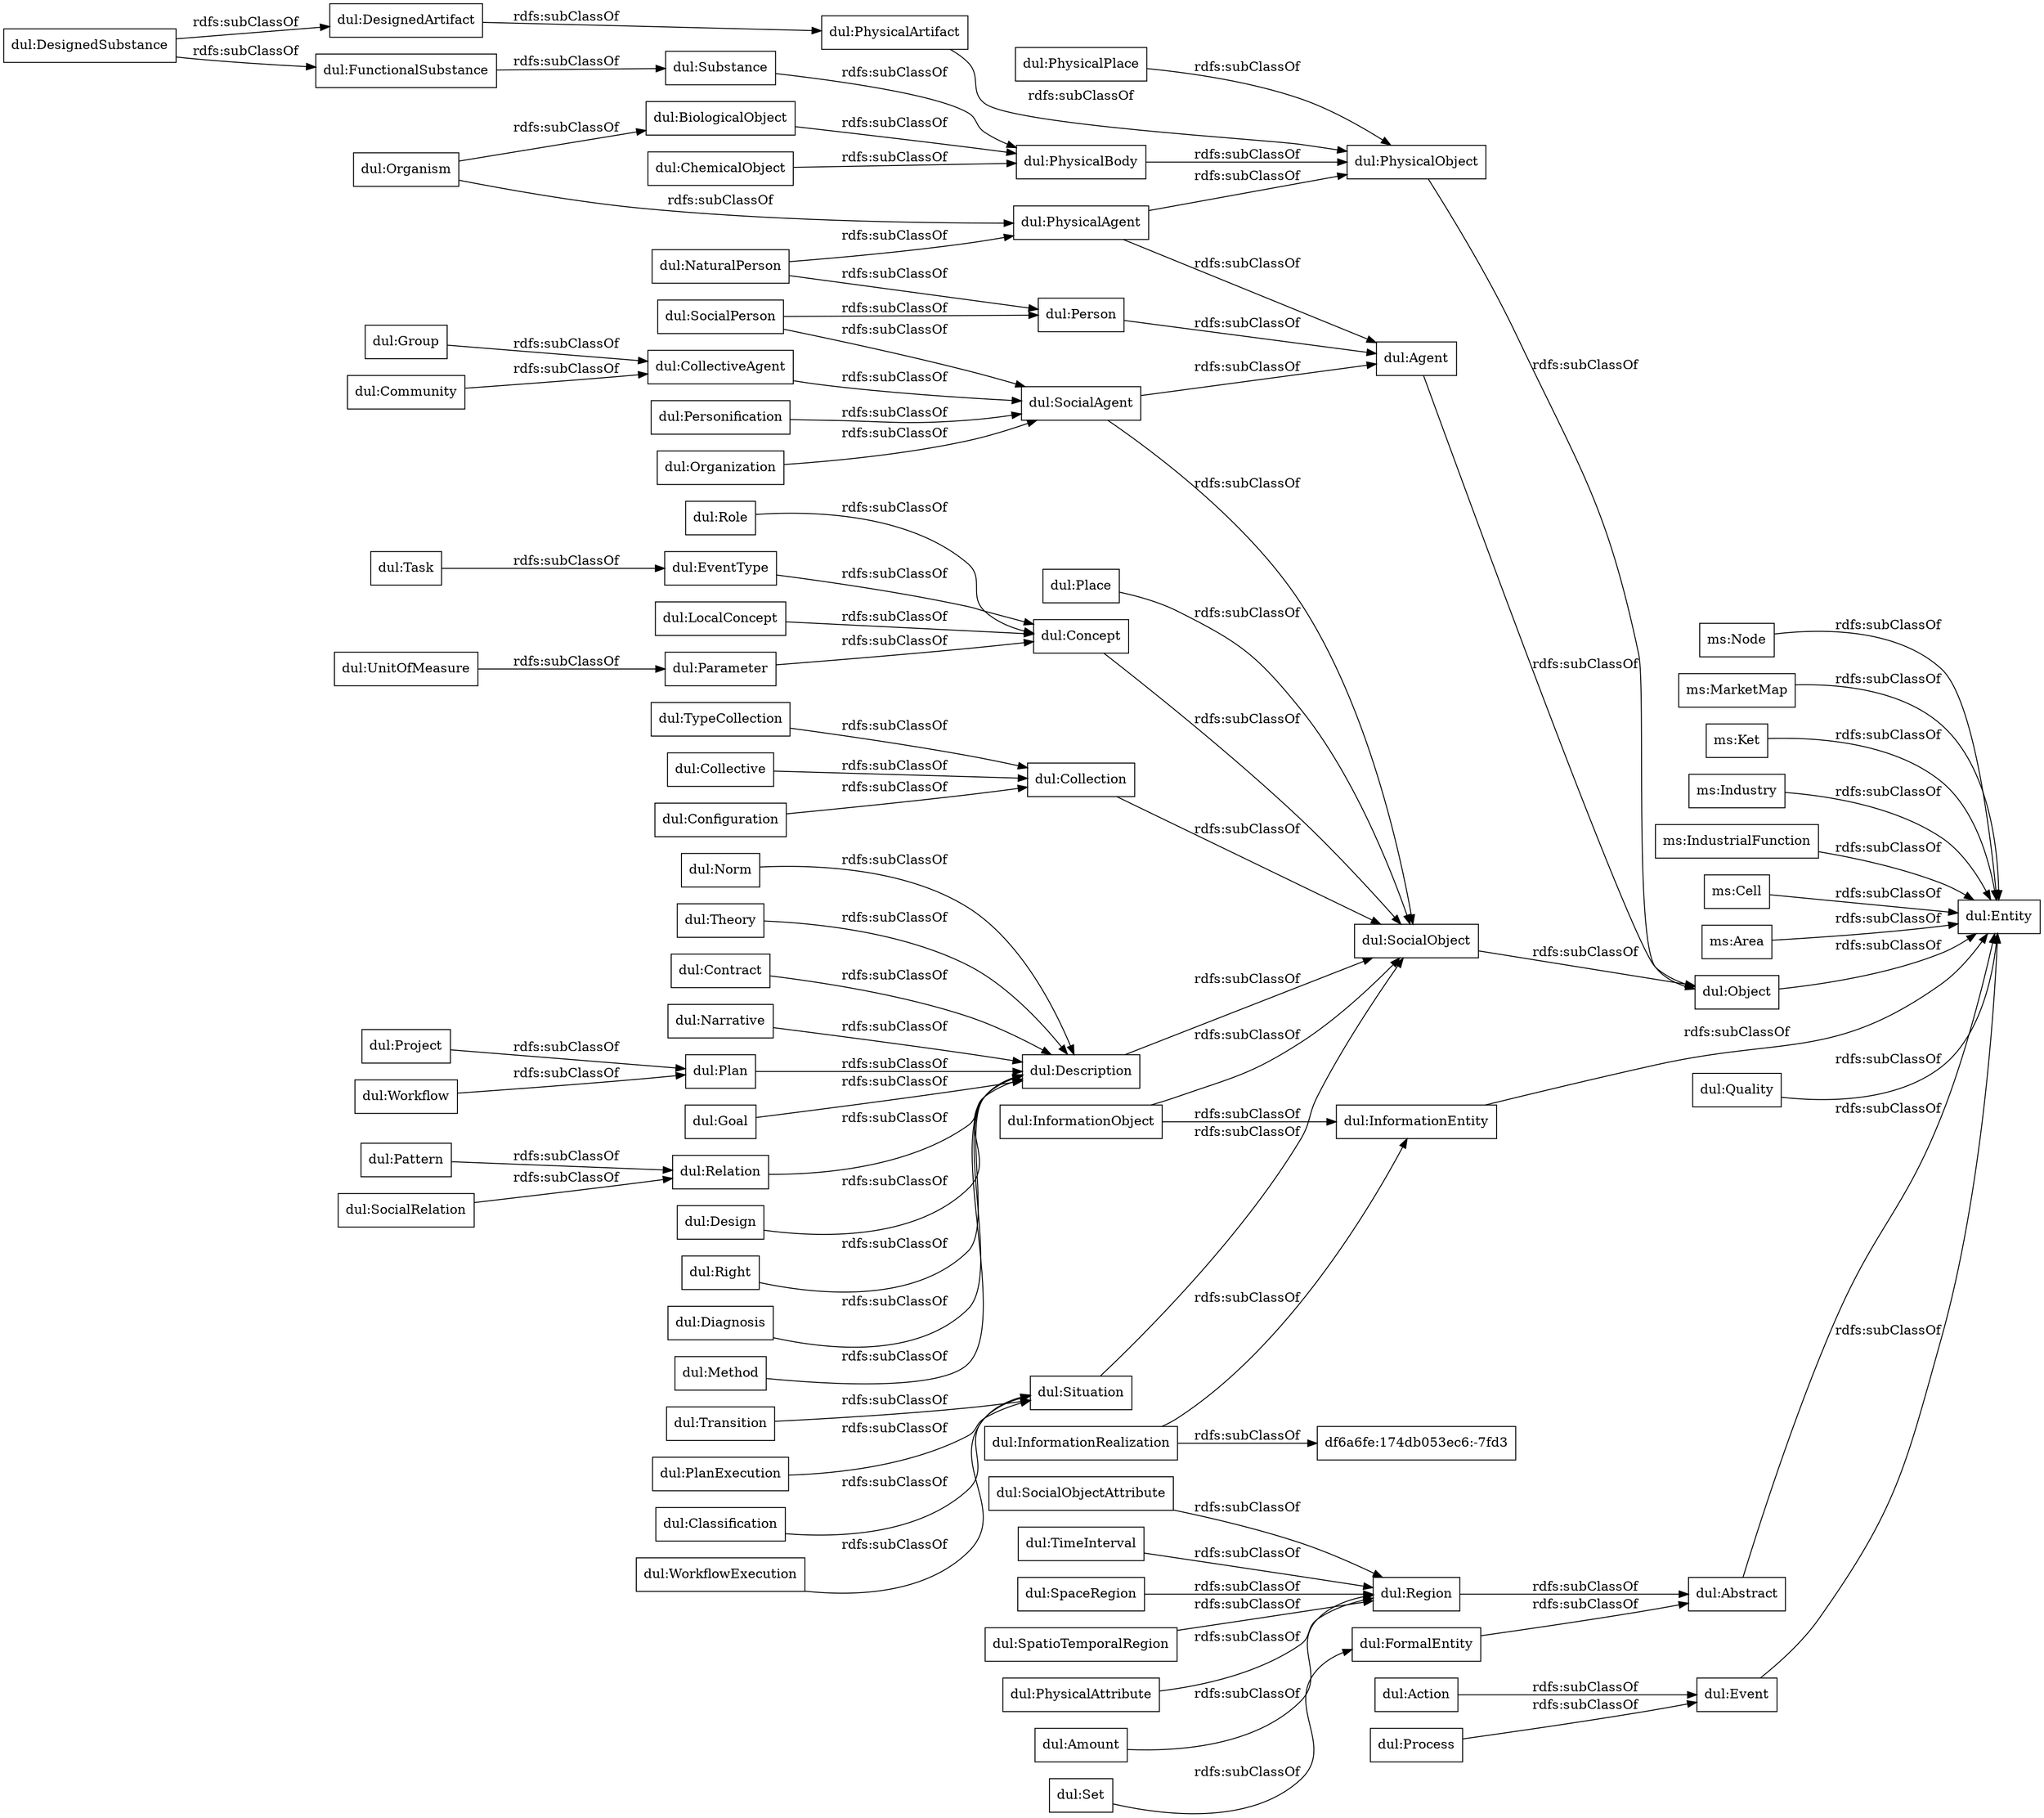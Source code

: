 digraph ar2dtool_diagram { 
rankdir=LR;
size="1000"
node [shape = rectangle, color="black"]; "ms:Node" "ms:MarketMap" "ms:Ket" "ms:Industry" "ms:IndustrialFunction" "ms:Cell" "ms:Area" "dul:Goal" "dul:FormalEntity" "dul:EventType" "dul:PhysicalBody" "dul:Object" "dul:Description" "dul:PhysicalAgent" "dul:Relation" "dul:Role" "dul:Entity" "dul:Organism" "dul:Personification" "dul:Situation" "df6a6fe:174db053ec6:-7fd3" "dul:UnitOfMeasure" "dul:Abstract" "dul:SocialPerson" "dul:Transition" "dul:Collective" "dul:CollectiveAgent" "dul:Amount" "dul:Plan" "dul:Design" "dul:Process" "dul:SocialObjectAttribute" "dul:Right" "dul:Task" "dul:DesignedSubstance" "dul:BiologicalObject" "dul:Place" "dul:Quality" "dul:Action" "dul:SocialAgent" "dul:Configuration" "dul:Project" "dul:PlanExecution" "dul:Pattern" "dul:Diagnosis" "dul:Agent" "dul:Classification" "dul:Parameter" "dul:WorkflowExecution" "dul:SocialObject" "dul:Group" "dul:Community" "dul:FunctionalSubstance" "dul:PhysicalPlace" "dul:Method" "dul:Concept" "dul:SocialRelation" "dul:Event" "dul:DesignedArtifact" "dul:TimeInterval" "dul:Person" "dul:TypeCollection" "dul:SpaceRegion" "dul:PhysicalObject" "dul:SpatioTemporalRegion" "dul:Norm" "dul:InformationRealization" "dul:Theory" "dul:PhysicalAttribute" "dul:NaturalPerson" "dul:Workflow" "dul:InformationObject" "dul:ChemicalObject" "dul:Contract" "dul:Narrative" "dul:Collection" "dul:Substance" "dul:Region" "dul:InformationEntity" "dul:PhysicalArtifact" "dul:Organization" "dul:Set" "dul:LocalConcept" ; /*classes style*/
	"dul:CollectiveAgent" -> "dul:SocialAgent" [ label = "rdfs:subClassOf" ];
	"dul:Region" -> "dul:Abstract" [ label = "rdfs:subClassOf" ];
	"dul:TypeCollection" -> "dul:Collection" [ label = "rdfs:subClassOf" ];
	"dul:PhysicalAttribute" -> "dul:Region" [ label = "rdfs:subClassOf" ];
	"dul:Organization" -> "dul:SocialAgent" [ label = "rdfs:subClassOf" ];
	"ms:Node" -> "dul:Entity" [ label = "rdfs:subClassOf" ];
	"dul:Configuration" -> "dul:Collection" [ label = "rdfs:subClassOf" ];
	"dul:Quality" -> "dul:Entity" [ label = "rdfs:subClassOf" ];
	"dul:Description" -> "dul:SocialObject" [ label = "rdfs:subClassOf" ];
	"dul:Community" -> "dul:CollectiveAgent" [ label = "rdfs:subClassOf" ];
	"dul:Method" -> "dul:Description" [ label = "rdfs:subClassOf" ];
	"dul:Concept" -> "dul:SocialObject" [ label = "rdfs:subClassOf" ];
	"dul:Object" -> "dul:Entity" [ label = "rdfs:subClassOf" ];
	"dul:Place" -> "dul:SocialObject" [ label = "rdfs:subClassOf" ];
	"dul:PhysicalArtifact" -> "dul:PhysicalObject" [ label = "rdfs:subClassOf" ];
	"dul:Organism" -> "dul:PhysicalAgent" [ label = "rdfs:subClassOf" ];
	"dul:Organism" -> "dul:BiologicalObject" [ label = "rdfs:subClassOf" ];
	"dul:Goal" -> "dul:Description" [ label = "rdfs:subClassOf" ];
	"dul:FunctionalSubstance" -> "dul:Substance" [ label = "rdfs:subClassOf" ];
	"dul:Role" -> "dul:Concept" [ label = "rdfs:subClassOf" ];
	"dul:Collective" -> "dul:Collection" [ label = "rdfs:subClassOf" ];
	"dul:InformationObject" -> "dul:SocialObject" [ label = "rdfs:subClassOf" ];
	"dul:InformationObject" -> "dul:InformationEntity" [ label = "rdfs:subClassOf" ];
	"dul:UnitOfMeasure" -> "dul:Parameter" [ label = "rdfs:subClassOf" ];
	"dul:SocialObjectAttribute" -> "dul:Region" [ label = "rdfs:subClassOf" ];
	"dul:WorkflowExecution" -> "dul:Situation" [ label = "rdfs:subClassOf" ];
	"dul:Right" -> "dul:Description" [ label = "rdfs:subClassOf" ];
	"dul:Task" -> "dul:EventType" [ label = "rdfs:subClassOf" ];
	"dul:Set" -> "dul:FormalEntity" [ label = "rdfs:subClassOf" ];
	"dul:DesignedSubstance" -> "dul:FunctionalSubstance" [ label = "rdfs:subClassOf" ];
	"dul:DesignedSubstance" -> "dul:DesignedArtifact" [ label = "rdfs:subClassOf" ];
	"dul:SocialObject" -> "dul:Object" [ label = "rdfs:subClassOf" ];
	"dul:Parameter" -> "dul:Concept" [ label = "rdfs:subClassOf" ];
	"dul:InformationRealization" -> "df6a6fe:174db053ec6:-7fd3" [ label = "rdfs:subClassOf" ];
	"dul:InformationRealization" -> "dul:InformationEntity" [ label = "rdfs:subClassOf" ];
	"dul:Substance" -> "dul:PhysicalBody" [ label = "rdfs:subClassOf" ];
	"dul:Event" -> "dul:Entity" [ label = "rdfs:subClassOf" ];
	"dul:PhysicalAgent" -> "dul:PhysicalObject" [ label = "rdfs:subClassOf" ];
	"dul:PhysicalAgent" -> "dul:Agent" [ label = "rdfs:subClassOf" ];
	"ms:Area" -> "dul:Entity" [ label = "rdfs:subClassOf" ];
	"dul:Project" -> "dul:Plan" [ label = "rdfs:subClassOf" ];
	"dul:PhysicalObject" -> "dul:Object" [ label = "rdfs:subClassOf" ];
	"dul:Action" -> "dul:Event" [ label = "rdfs:subClassOf" ];
	"dul:Situation" -> "dul:SocialObject" [ label = "rdfs:subClassOf" ];
	"dul:Design" -> "dul:Description" [ label = "rdfs:subClassOf" ];
	"dul:EventType" -> "dul:Concept" [ label = "rdfs:subClassOf" ];
	"dul:Classification" -> "dul:Situation" [ label = "rdfs:subClassOf" ];
	"ms:IndustrialFunction" -> "dul:Entity" [ label = "rdfs:subClassOf" ];
	"dul:Workflow" -> "dul:Plan" [ label = "rdfs:subClassOf" ];
	"dul:Pattern" -> "dul:Relation" [ label = "rdfs:subClassOf" ];
	"dul:Transition" -> "dul:Situation" [ label = "rdfs:subClassOf" ];
	"dul:Norm" -> "dul:Description" [ label = "rdfs:subClassOf" ];
	"dul:Person" -> "dul:Agent" [ label = "rdfs:subClassOf" ];
	"ms:Ket" -> "dul:Entity" [ label = "rdfs:subClassOf" ];
	"ms:Cell" -> "dul:Entity" [ label = "rdfs:subClassOf" ];
	"dul:Contract" -> "dul:Description" [ label = "rdfs:subClassOf" ];
	"dul:PhysicalPlace" -> "dul:PhysicalObject" [ label = "rdfs:subClassOf" ];
	"dul:Relation" -> "dul:Description" [ label = "rdfs:subClassOf" ];
	"dul:SocialRelation" -> "dul:Relation" [ label = "rdfs:subClassOf" ];
	"dul:PlanExecution" -> "dul:Situation" [ label = "rdfs:subClassOf" ];
	"ms:MarketMap" -> "dul:Entity" [ label = "rdfs:subClassOf" ];
	"dul:LocalConcept" -> "dul:Concept" [ label = "rdfs:subClassOf" ];
	"dul:FormalEntity" -> "dul:Abstract" [ label = "rdfs:subClassOf" ];
	"dul:PhysicalBody" -> "dul:PhysicalObject" [ label = "rdfs:subClassOf" ];
	"ms:Industry" -> "dul:Entity" [ label = "rdfs:subClassOf" ];
	"dul:BiologicalObject" -> "dul:PhysicalBody" [ label = "rdfs:subClassOf" ];
	"dul:SocialPerson" -> "dul:SocialAgent" [ label = "rdfs:subClassOf" ];
	"dul:SocialPerson" -> "dul:Person" [ label = "rdfs:subClassOf" ];
	"dul:NaturalPerson" -> "dul:PhysicalAgent" [ label = "rdfs:subClassOf" ];
	"dul:NaturalPerson" -> "dul:Person" [ label = "rdfs:subClassOf" ];
	"dul:TimeInterval" -> "dul:Region" [ label = "rdfs:subClassOf" ];
	"dul:Collection" -> "dul:SocialObject" [ label = "rdfs:subClassOf" ];
	"dul:InformationEntity" -> "dul:Entity" [ label = "rdfs:subClassOf" ];
	"dul:SpatioTemporalRegion" -> "dul:Region" [ label = "rdfs:subClassOf" ];
	"dul:Personification" -> "dul:SocialAgent" [ label = "rdfs:subClassOf" ];
	"dul:DesignedArtifact" -> "dul:PhysicalArtifact" [ label = "rdfs:subClassOf" ];
	"dul:ChemicalObject" -> "dul:PhysicalBody" [ label = "rdfs:subClassOf" ];
	"dul:Narrative" -> "dul:Description" [ label = "rdfs:subClassOf" ];
	"dul:Process" -> "dul:Event" [ label = "rdfs:subClassOf" ];
	"dul:Theory" -> "dul:Description" [ label = "rdfs:subClassOf" ];
	"dul:Abstract" -> "dul:Entity" [ label = "rdfs:subClassOf" ];
	"dul:SpaceRegion" -> "dul:Region" [ label = "rdfs:subClassOf" ];
	"dul:Plan" -> "dul:Description" [ label = "rdfs:subClassOf" ];
	"dul:Group" -> "dul:CollectiveAgent" [ label = "rdfs:subClassOf" ];
	"dul:SocialAgent" -> "dul:SocialObject" [ label = "rdfs:subClassOf" ];
	"dul:SocialAgent" -> "dul:Agent" [ label = "rdfs:subClassOf" ];
	"dul:Diagnosis" -> "dul:Description" [ label = "rdfs:subClassOf" ];
	"dul:Agent" -> "dul:Object" [ label = "rdfs:subClassOf" ];
	"dul:Amount" -> "dul:Region" [ label = "rdfs:subClassOf" ];

}
